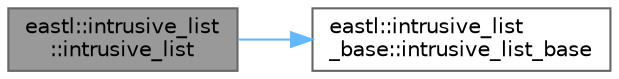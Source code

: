 digraph "eastl::intrusive_list::intrusive_list"
{
 // LATEX_PDF_SIZE
  bgcolor="transparent";
  edge [fontname=Helvetica,fontsize=10,labelfontname=Helvetica,labelfontsize=10];
  node [fontname=Helvetica,fontsize=10,shape=box,height=0.2,width=0.4];
  rankdir="LR";
  Node1 [id="Node000001",label="eastl::intrusive_list\l::intrusive_list",height=0.2,width=0.4,color="gray40", fillcolor="grey60", style="filled", fontcolor="black",tooltip="Creates an empty list; ignores the argument."];
  Node1 -> Node2 [id="edge2_Node000001_Node000002",color="steelblue1",style="solid",tooltip=" "];
  Node2 [id="Node000002",label="eastl::intrusive_list\l_base::intrusive_list_base",height=0.2,width=0.4,color="grey40", fillcolor="white", style="filled",URL="$classeastl_1_1intrusive__list__base.html#aaa02dd9727b5b6e0e52ac40b9793db1f",tooltip=" "];
}
